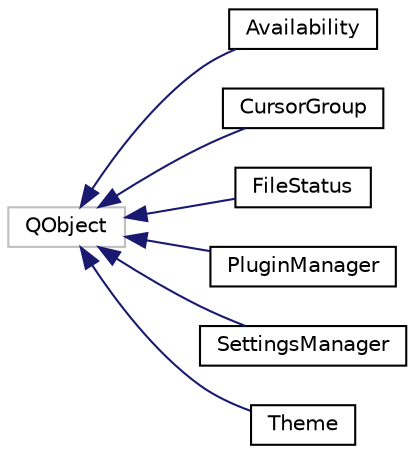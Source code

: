digraph "Graphical Class Hierarchy"
{
  edge [fontname="Helvetica",fontsize="10",labelfontname="Helvetica",labelfontsize="10"];
  node [fontname="Helvetica",fontsize="10",shape=record];
  rankdir="LR";
  Node6 [label="QObject",height=0.2,width=0.4,color="grey75", fillcolor="white", style="filled"];
  Node6 -> Node0 [dir="back",color="midnightblue",fontsize="10",style="solid",fontname="Helvetica"];
  Node0 [label="Availability",height=0.2,width=0.4,color="black", fillcolor="white", style="filled",URL="$class_availability.html"];
  Node6 -> Node8 [dir="back",color="midnightblue",fontsize="10",style="solid",fontname="Helvetica"];
  Node8 [label="CursorGroup",height=0.2,width=0.4,color="black", fillcolor="white", style="filled",URL="$class_cursor_group.html"];
  Node6 -> Node9 [dir="back",color="midnightblue",fontsize="10",style="solid",fontname="Helvetica"];
  Node9 [label="FileStatus",height=0.2,width=0.4,color="black", fillcolor="white", style="filled",URL="$class_file_status.html"];
  Node6 -> Node10 [dir="back",color="midnightblue",fontsize="10",style="solid",fontname="Helvetica"];
  Node10 [label="PluginManager",height=0.2,width=0.4,color="black", fillcolor="white", style="filled",URL="$class_plugin_manager.html"];
  Node6 -> Node11 [dir="back",color="midnightblue",fontsize="10",style="solid",fontname="Helvetica"];
  Node11 [label="SettingsManager",height=0.2,width=0.4,color="black", fillcolor="white", style="filled",URL="$class_settings_manager.html"];
  Node6 -> Node12 [dir="back",color="midnightblue",fontsize="10",style="solid",fontname="Helvetica"];
  Node12 [label="Theme",height=0.2,width=0.4,color="black", fillcolor="white", style="filled",URL="$class_theme.html"];
}
